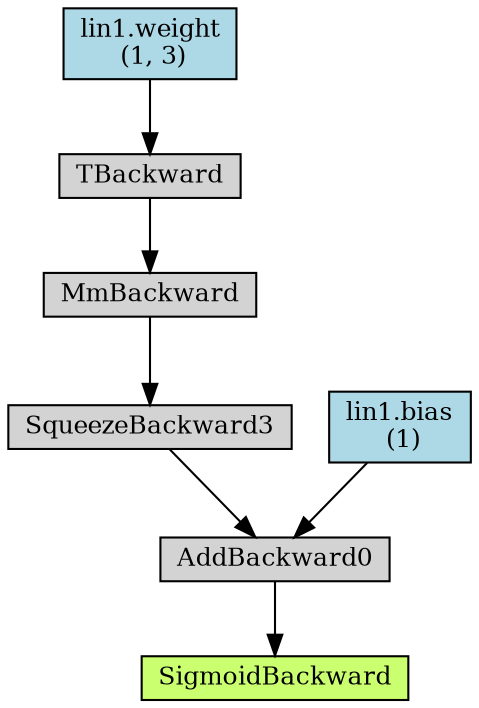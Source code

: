 digraph {
	graph [size="12,12"]
	node [align=left fontsize=12 height=0.2 ranksep=0.1 shape=box style=filled]
	140328551158288 [label=SigmoidBackward fillcolor=darkolivegreen1]
	140328551158352 -> 140328551158288
	140328551158352 [label=AddBackward0]
	140328551158480 -> 140328551158352
	140328551158480 [label=SqueezeBackward3]
	140328551158672 -> 140328551158480
	140328551158672 [label=MmBackward]
	140328551158864 -> 140328551158672
	140328551158864 [label=TBackward]
	140328551158992 -> 140328551158864
	140328551158992 [label="lin1.weight
 (1, 3)" fillcolor=lightblue]
	140328551158544 -> 140328551158352
	140328551158544 [label="lin1.bias
 (1)" fillcolor=lightblue]
}
